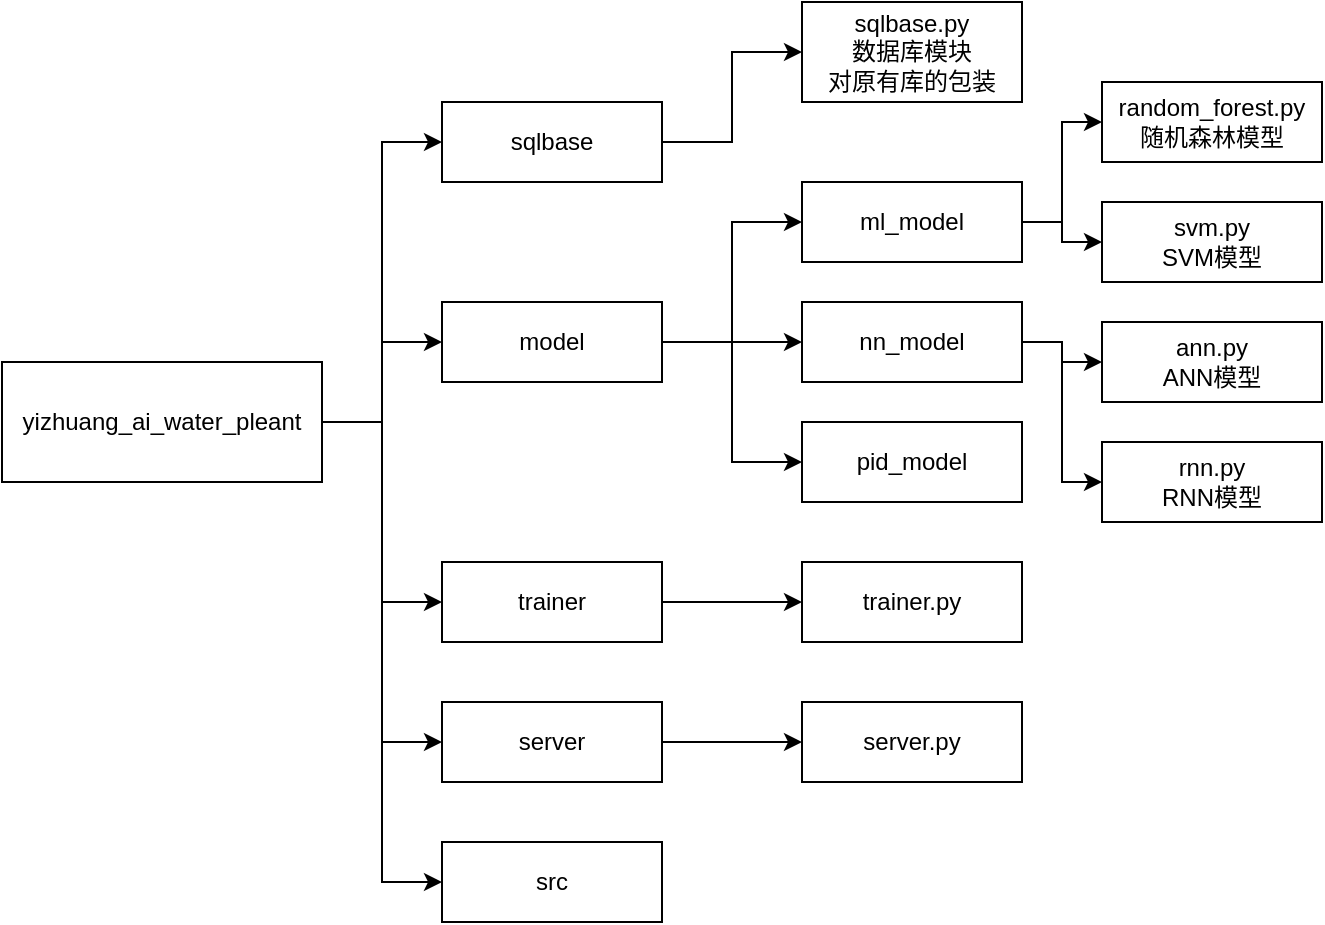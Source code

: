 <mxfile version="13.10.0" type="github"><diagram id="bYXxaOFsRR4BDThtULjM" name="Page-1"><mxGraphModel dx="1038" dy="492" grid="1" gridSize="10" guides="1" tooltips="1" connect="1" arrows="1" fold="1" page="1" pageScale="1" pageWidth="827" pageHeight="1169" math="0" shadow="0"><root><mxCell id="0"/><mxCell id="1" parent="0"/><mxCell id="apvG2dVuzCdvmDr9frj6-3" style="edgeStyle=orthogonalEdgeStyle;rounded=0;orthogonalLoop=1;jettySize=auto;html=1;entryX=0;entryY=0.5;entryDx=0;entryDy=0;" parent="1" source="apvG2dVuzCdvmDr9frj6-1" target="apvG2dVuzCdvmDr9frj6-2" edge="1"><mxGeometry relative="1" as="geometry"/></mxCell><mxCell id="apvG2dVuzCdvmDr9frj6-10" style="edgeStyle=orthogonalEdgeStyle;rounded=0;orthogonalLoop=1;jettySize=auto;html=1;exitX=1;exitY=0.5;exitDx=0;exitDy=0;entryX=0;entryY=0.5;entryDx=0;entryDy=0;" parent="1" source="apvG2dVuzCdvmDr9frj6-1" target="apvG2dVuzCdvmDr9frj6-7" edge="1"><mxGeometry relative="1" as="geometry"/></mxCell><mxCell id="apvG2dVuzCdvmDr9frj6-11" style="edgeStyle=orthogonalEdgeStyle;rounded=0;orthogonalLoop=1;jettySize=auto;html=1;exitX=1;exitY=0.5;exitDx=0;exitDy=0;entryX=0;entryY=0.5;entryDx=0;entryDy=0;" parent="1" source="apvG2dVuzCdvmDr9frj6-1" target="apvG2dVuzCdvmDr9frj6-9" edge="1"><mxGeometry relative="1" as="geometry"/></mxCell><mxCell id="apvG2dVuzCdvmDr9frj6-12" style="edgeStyle=orthogonalEdgeStyle;rounded=0;orthogonalLoop=1;jettySize=auto;html=1;exitX=1;exitY=0.5;exitDx=0;exitDy=0;entryX=0;entryY=0.5;entryDx=0;entryDy=0;" parent="1" source="apvG2dVuzCdvmDr9frj6-1" target="apvG2dVuzCdvmDr9frj6-8" edge="1"><mxGeometry relative="1" as="geometry"/></mxCell><mxCell id="apvG2dVuzCdvmDr9frj6-18" style="edgeStyle=orthogonalEdgeStyle;rounded=0;orthogonalLoop=1;jettySize=auto;html=1;exitX=1;exitY=0.5;exitDx=0;exitDy=0;entryX=0;entryY=0.5;entryDx=0;entryDy=0;" parent="1" source="apvG2dVuzCdvmDr9frj6-1" target="apvG2dVuzCdvmDr9frj6-17" edge="1"><mxGeometry relative="1" as="geometry"/></mxCell><mxCell id="apvG2dVuzCdvmDr9frj6-1" value="yizhuang_ai_water_pleant" style="rounded=0;whiteSpace=wrap;html=1;" parent="1" vertex="1"><mxGeometry x="40" y="260" width="160" height="60" as="geometry"/></mxCell><mxCell id="apvG2dVuzCdvmDr9frj6-5" style="edgeStyle=orthogonalEdgeStyle;rounded=0;orthogonalLoop=1;jettySize=auto;html=1;exitX=1;exitY=0.5;exitDx=0;exitDy=0;entryX=0;entryY=0.5;entryDx=0;entryDy=0;" parent="1" source="apvG2dVuzCdvmDr9frj6-2" target="apvG2dVuzCdvmDr9frj6-4" edge="1"><mxGeometry relative="1" as="geometry"/></mxCell><mxCell id="apvG2dVuzCdvmDr9frj6-2" value="sqlbase" style="rounded=0;whiteSpace=wrap;html=1;" parent="1" vertex="1"><mxGeometry x="260" y="130" width="110" height="40" as="geometry"/></mxCell><mxCell id="apvG2dVuzCdvmDr9frj6-4" value="sqlbase.py&lt;br&gt;数据库模块&lt;br&gt;对原有库的包装" style="rounded=0;whiteSpace=wrap;html=1;" parent="1" vertex="1"><mxGeometry x="440" y="80" width="110" height="50" as="geometry"/></mxCell><mxCell id="apvG2dVuzCdvmDr9frj6-19" style="edgeStyle=orthogonalEdgeStyle;rounded=0;orthogonalLoop=1;jettySize=auto;html=1;exitX=1;exitY=0.5;exitDx=0;exitDy=0;entryX=0;entryY=0.5;entryDx=0;entryDy=0;" parent="1" source="apvG2dVuzCdvmDr9frj6-7" target="apvG2dVuzCdvmDr9frj6-14" edge="1"><mxGeometry relative="1" as="geometry"/></mxCell><mxCell id="apvG2dVuzCdvmDr9frj6-20" style="edgeStyle=orthogonalEdgeStyle;rounded=0;orthogonalLoop=1;jettySize=auto;html=1;exitX=1;exitY=0.5;exitDx=0;exitDy=0;entryX=0;entryY=0.5;entryDx=0;entryDy=0;" parent="1" source="apvG2dVuzCdvmDr9frj6-7" target="apvG2dVuzCdvmDr9frj6-15" edge="1"><mxGeometry relative="1" as="geometry"/></mxCell><mxCell id="apvG2dVuzCdvmDr9frj6-21" style="edgeStyle=orthogonalEdgeStyle;rounded=0;orthogonalLoop=1;jettySize=auto;html=1;exitX=1;exitY=0.5;exitDx=0;exitDy=0;entryX=0;entryY=0.5;entryDx=0;entryDy=0;" parent="1" source="apvG2dVuzCdvmDr9frj6-7" target="apvG2dVuzCdvmDr9frj6-16" edge="1"><mxGeometry relative="1" as="geometry"/></mxCell><mxCell id="apvG2dVuzCdvmDr9frj6-7" value="model" style="rounded=0;whiteSpace=wrap;html=1;" parent="1" vertex="1"><mxGeometry x="260" y="230" width="110" height="40" as="geometry"/></mxCell><mxCell id="apvG2dVuzCdvmDr9frj6-8" value="src" style="rounded=0;whiteSpace=wrap;html=1;" parent="1" vertex="1"><mxGeometry x="260" y="500" width="110" height="40" as="geometry"/></mxCell><mxCell id="apvG2dVuzCdvmDr9frj6-32" style="edgeStyle=orthogonalEdgeStyle;rounded=0;orthogonalLoop=1;jettySize=auto;html=1;exitX=1;exitY=0.5;exitDx=0;exitDy=0;entryX=0;entryY=0.5;entryDx=0;entryDy=0;" parent="1" source="apvG2dVuzCdvmDr9frj6-9" target="apvG2dVuzCdvmDr9frj6-30" edge="1"><mxGeometry relative="1" as="geometry"/></mxCell><mxCell id="apvG2dVuzCdvmDr9frj6-9" value="trainer" style="rounded=0;whiteSpace=wrap;html=1;" parent="1" vertex="1"><mxGeometry x="260" y="360" width="110" height="40" as="geometry"/></mxCell><mxCell id="apvG2dVuzCdvmDr9frj6-26" style="edgeStyle=orthogonalEdgeStyle;rounded=0;orthogonalLoop=1;jettySize=auto;html=1;exitX=1;exitY=0.5;exitDx=0;exitDy=0;entryX=0;entryY=0.5;entryDx=0;entryDy=0;" parent="1" source="apvG2dVuzCdvmDr9frj6-14" target="apvG2dVuzCdvmDr9frj6-22" edge="1"><mxGeometry relative="1" as="geometry"/></mxCell><mxCell id="apvG2dVuzCdvmDr9frj6-27" style="edgeStyle=orthogonalEdgeStyle;rounded=0;orthogonalLoop=1;jettySize=auto;html=1;exitX=1;exitY=0.5;exitDx=0;exitDy=0;entryX=0;entryY=0.5;entryDx=0;entryDy=0;" parent="1" source="apvG2dVuzCdvmDr9frj6-14" target="apvG2dVuzCdvmDr9frj6-23" edge="1"><mxGeometry relative="1" as="geometry"/></mxCell><mxCell id="apvG2dVuzCdvmDr9frj6-14" value="ml_model" style="rounded=0;whiteSpace=wrap;html=1;" parent="1" vertex="1"><mxGeometry x="440" y="170" width="110" height="40" as="geometry"/></mxCell><mxCell id="apvG2dVuzCdvmDr9frj6-28" style="edgeStyle=orthogonalEdgeStyle;rounded=0;orthogonalLoop=1;jettySize=auto;html=1;exitX=1;exitY=0.5;exitDx=0;exitDy=0;entryX=0;entryY=0.5;entryDx=0;entryDy=0;" parent="1" source="apvG2dVuzCdvmDr9frj6-15" target="apvG2dVuzCdvmDr9frj6-24" edge="1"><mxGeometry relative="1" as="geometry"/></mxCell><mxCell id="apvG2dVuzCdvmDr9frj6-29" style="edgeStyle=orthogonalEdgeStyle;rounded=0;orthogonalLoop=1;jettySize=auto;html=1;exitX=1;exitY=0.5;exitDx=0;exitDy=0;entryX=0;entryY=0.5;entryDx=0;entryDy=0;" parent="1" source="apvG2dVuzCdvmDr9frj6-15" target="apvG2dVuzCdvmDr9frj6-25" edge="1"><mxGeometry relative="1" as="geometry"/></mxCell><mxCell id="apvG2dVuzCdvmDr9frj6-15" value="nn_model" style="rounded=0;whiteSpace=wrap;html=1;" parent="1" vertex="1"><mxGeometry x="440" y="230" width="110" height="40" as="geometry"/></mxCell><mxCell id="apvG2dVuzCdvmDr9frj6-16" value="pid_model" style="rounded=0;whiteSpace=wrap;html=1;" parent="1" vertex="1"><mxGeometry x="440" y="290" width="110" height="40" as="geometry"/></mxCell><mxCell id="apvG2dVuzCdvmDr9frj6-33" style="edgeStyle=orthogonalEdgeStyle;rounded=0;orthogonalLoop=1;jettySize=auto;html=1;exitX=1;exitY=0.5;exitDx=0;exitDy=0;" parent="1" source="apvG2dVuzCdvmDr9frj6-17" target="apvG2dVuzCdvmDr9frj6-31" edge="1"><mxGeometry relative="1" as="geometry"/></mxCell><mxCell id="apvG2dVuzCdvmDr9frj6-17" value="server" style="rounded=0;whiteSpace=wrap;html=1;" parent="1" vertex="1"><mxGeometry x="260" y="430" width="110" height="40" as="geometry"/></mxCell><mxCell id="apvG2dVuzCdvmDr9frj6-22" value="random_forest.py&lt;br&gt;随机森林模型" style="rounded=0;whiteSpace=wrap;html=1;" parent="1" vertex="1"><mxGeometry x="590" y="120" width="110" height="40" as="geometry"/></mxCell><mxCell id="apvG2dVuzCdvmDr9frj6-23" value="svm.py&lt;br&gt;SVM模型" style="rounded=0;whiteSpace=wrap;html=1;" parent="1" vertex="1"><mxGeometry x="590" y="180" width="110" height="40" as="geometry"/></mxCell><mxCell id="apvG2dVuzCdvmDr9frj6-24" value="ann.py&lt;br&gt;ANN模型" style="rounded=0;whiteSpace=wrap;html=1;" parent="1" vertex="1"><mxGeometry x="590" y="240" width="110" height="40" as="geometry"/></mxCell><mxCell id="apvG2dVuzCdvmDr9frj6-25" value="rnn.py&lt;br&gt;RNN模型" style="rounded=0;whiteSpace=wrap;html=1;" parent="1" vertex="1"><mxGeometry x="590" y="300" width="110" height="40" as="geometry"/></mxCell><mxCell id="apvG2dVuzCdvmDr9frj6-30" value="trainer.py" style="rounded=0;whiteSpace=wrap;html=1;" parent="1" vertex="1"><mxGeometry x="440" y="360" width="110" height="40" as="geometry"/></mxCell><mxCell id="apvG2dVuzCdvmDr9frj6-31" value="server.py" style="rounded=0;whiteSpace=wrap;html=1;" parent="1" vertex="1"><mxGeometry x="440" y="430" width="110" height="40" as="geometry"/></mxCell></root></mxGraphModel></diagram></mxfile>